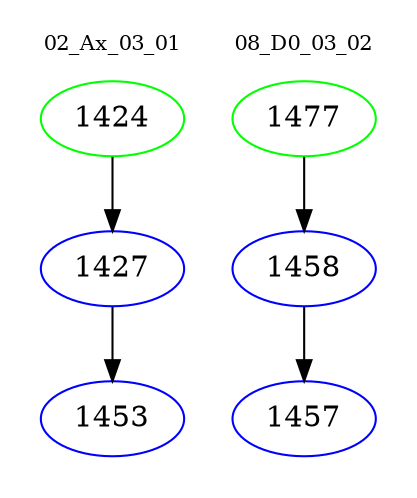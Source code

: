 digraph{
subgraph cluster_0 {
color = white
label = "02_Ax_03_01";
fontsize=10;
T0_1424 [label="1424", color="green"]
T0_1424 -> T0_1427 [color="black"]
T0_1427 [label="1427", color="blue"]
T0_1427 -> T0_1453 [color="black"]
T0_1453 [label="1453", color="blue"]
}
subgraph cluster_1 {
color = white
label = "08_D0_03_02";
fontsize=10;
T1_1477 [label="1477", color="green"]
T1_1477 -> T1_1458 [color="black"]
T1_1458 [label="1458", color="blue"]
T1_1458 -> T1_1457 [color="black"]
T1_1457 [label="1457", color="blue"]
}
}
